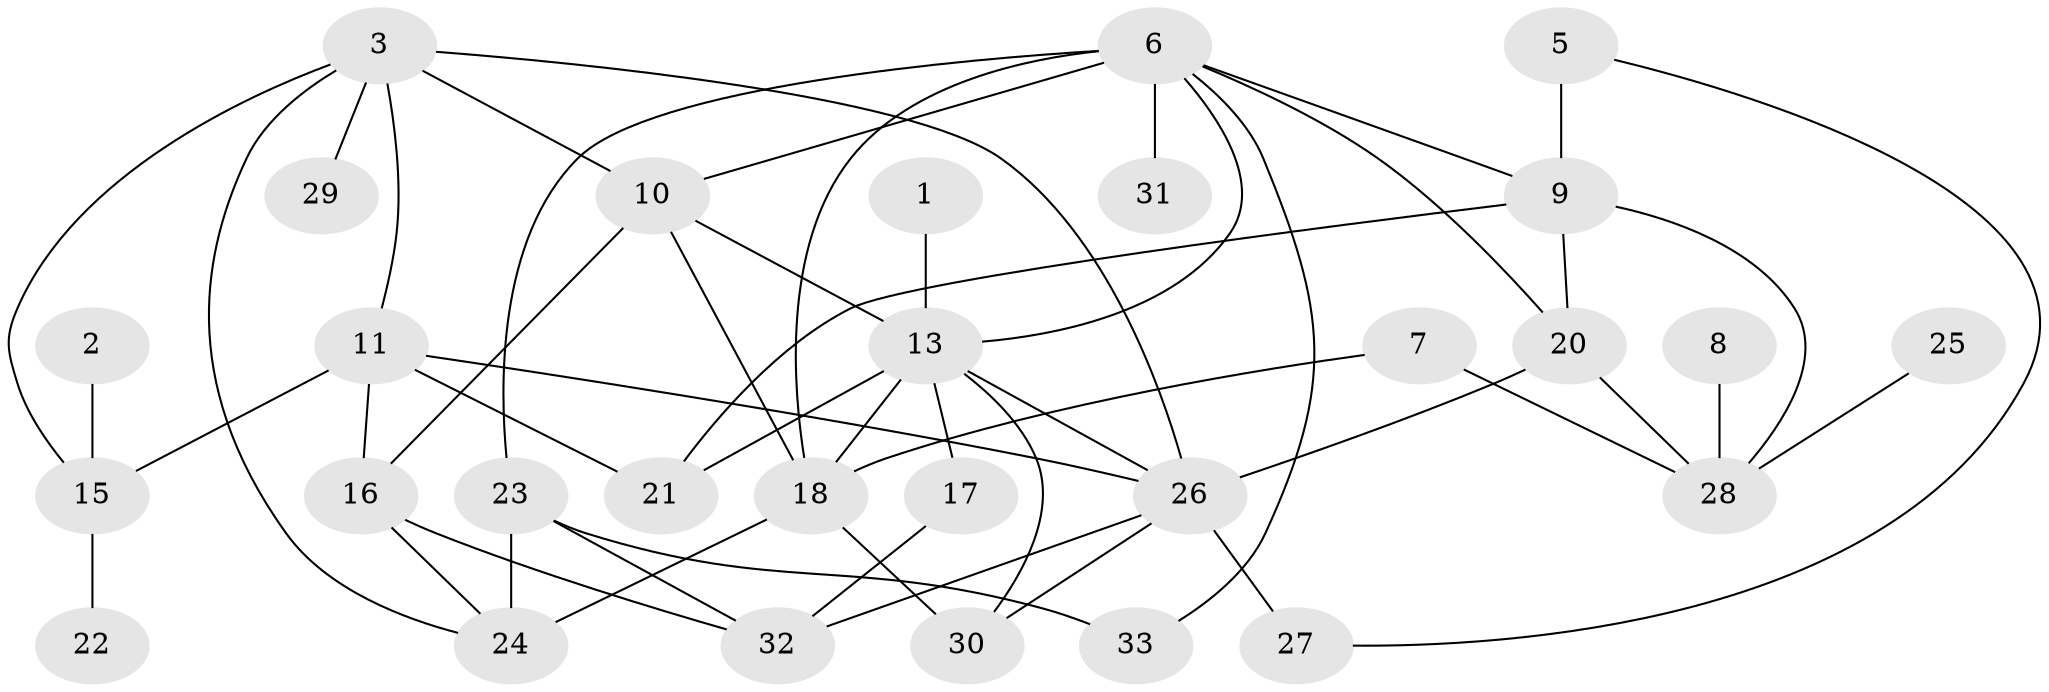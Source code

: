 // original degree distribution, {1: 0.14814814814814814, 3: 0.24074074074074073, 6: 0.05555555555555555, 2: 0.2037037037037037, 4: 0.16666666666666666, 5: 0.1111111111111111, 0: 0.05555555555555555, 7: 0.018518518518518517}
// Generated by graph-tools (version 1.1) at 2025/35/03/04/25 23:35:45]
// undirected, 29 vertices, 51 edges
graph export_dot {
  node [color=gray90,style=filled];
  1;
  2;
  3;
  5;
  6;
  7;
  8;
  9;
  10;
  11;
  13;
  15;
  16;
  17;
  18;
  20;
  21;
  22;
  23;
  24;
  25;
  26;
  27;
  28;
  29;
  30;
  31;
  32;
  33;
  1 -- 13 [weight=1.0];
  2 -- 15 [weight=1.0];
  3 -- 10 [weight=1.0];
  3 -- 11 [weight=1.0];
  3 -- 15 [weight=1.0];
  3 -- 24 [weight=1.0];
  3 -- 26 [weight=1.0];
  3 -- 29 [weight=1.0];
  5 -- 9 [weight=2.0];
  5 -- 27 [weight=1.0];
  6 -- 9 [weight=1.0];
  6 -- 10 [weight=1.0];
  6 -- 13 [weight=1.0];
  6 -- 18 [weight=2.0];
  6 -- 20 [weight=1.0];
  6 -- 23 [weight=1.0];
  6 -- 31 [weight=2.0];
  6 -- 33 [weight=1.0];
  7 -- 18 [weight=1.0];
  7 -- 28 [weight=1.0];
  8 -- 28 [weight=1.0];
  9 -- 20 [weight=1.0];
  9 -- 21 [weight=2.0];
  9 -- 28 [weight=1.0];
  10 -- 13 [weight=1.0];
  10 -- 16 [weight=1.0];
  10 -- 18 [weight=1.0];
  11 -- 15 [weight=1.0];
  11 -- 16 [weight=2.0];
  11 -- 21 [weight=1.0];
  11 -- 26 [weight=1.0];
  13 -- 17 [weight=1.0];
  13 -- 18 [weight=2.0];
  13 -- 21 [weight=1.0];
  13 -- 26 [weight=1.0];
  13 -- 30 [weight=1.0];
  15 -- 22 [weight=1.0];
  16 -- 24 [weight=1.0];
  16 -- 32 [weight=1.0];
  17 -- 32 [weight=1.0];
  18 -- 24 [weight=1.0];
  18 -- 30 [weight=2.0];
  20 -- 26 [weight=1.0];
  20 -- 28 [weight=1.0];
  23 -- 24 [weight=2.0];
  23 -- 32 [weight=1.0];
  23 -- 33 [weight=1.0];
  25 -- 28 [weight=1.0];
  26 -- 27 [weight=1.0];
  26 -- 30 [weight=1.0];
  26 -- 32 [weight=1.0];
}

